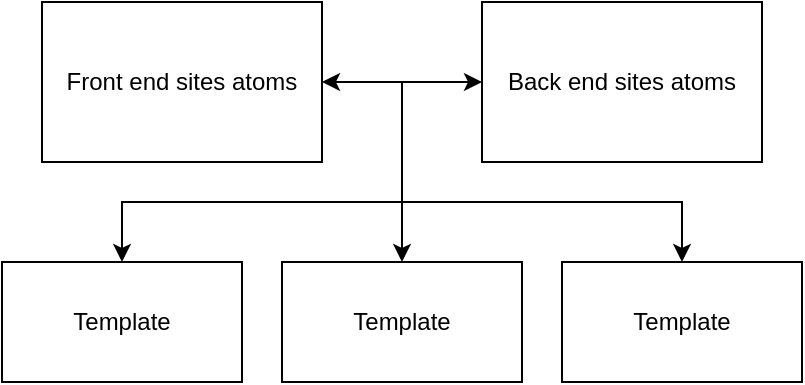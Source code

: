 <mxfile version="22.0.8" type="github">
  <diagram name="Page-1" id="4aeB6z92RJJiPWzYteNc">
    <mxGraphModel dx="1434" dy="726" grid="1" gridSize="10" guides="1" tooltips="1" connect="1" arrows="1" fold="1" page="1" pageScale="1" pageWidth="827" pageHeight="1169" math="0" shadow="0">
      <root>
        <mxCell id="0" />
        <mxCell id="1" parent="0" />
        <mxCell id="vtf_jzdpvrJgs_FeVq1o-2" value="Front end sites atoms" style="rounded=0;whiteSpace=wrap;html=1;" vertex="1" parent="1">
          <mxGeometry x="140" y="80" width="140" height="80" as="geometry" />
        </mxCell>
        <mxCell id="vtf_jzdpvrJgs_FeVq1o-3" value="Back end sites atoms" style="rounded=0;whiteSpace=wrap;html=1;" vertex="1" parent="1">
          <mxGeometry x="360" y="80" width="140" height="80" as="geometry" />
        </mxCell>
        <mxCell id="vtf_jzdpvrJgs_FeVq1o-4" value="" style="endArrow=classic;startArrow=classic;html=1;rounded=0;exitX=1;exitY=0.5;exitDx=0;exitDy=0;entryX=0;entryY=0.5;entryDx=0;entryDy=0;" edge="1" parent="1" source="vtf_jzdpvrJgs_FeVq1o-2" target="vtf_jzdpvrJgs_FeVq1o-3">
          <mxGeometry width="50" height="50" relative="1" as="geometry">
            <mxPoint x="390" y="400" as="sourcePoint" />
            <mxPoint x="440" y="350" as="targetPoint" />
          </mxGeometry>
        </mxCell>
        <mxCell id="vtf_jzdpvrJgs_FeVq1o-5" value="" style="endArrow=classic;html=1;rounded=0;entryX=0.5;entryY=0;entryDx=0;entryDy=0;" edge="1" parent="1" target="vtf_jzdpvrJgs_FeVq1o-6">
          <mxGeometry width="50" height="50" relative="1" as="geometry">
            <mxPoint x="320" y="120" as="sourcePoint" />
            <mxPoint x="320" y="200" as="targetPoint" />
          </mxGeometry>
        </mxCell>
        <mxCell id="vtf_jzdpvrJgs_FeVq1o-6" value="Template" style="rounded=0;whiteSpace=wrap;html=1;" vertex="1" parent="1">
          <mxGeometry x="260" y="210" width="120" height="60" as="geometry" />
        </mxCell>
        <mxCell id="vtf_jzdpvrJgs_FeVq1o-7" value="" style="endArrow=classic;html=1;rounded=0;entryX=0.5;entryY=0;entryDx=0;entryDy=0;" edge="1" parent="1" target="vtf_jzdpvrJgs_FeVq1o-8">
          <mxGeometry width="50" height="50" relative="1" as="geometry">
            <mxPoint x="320" y="180" as="sourcePoint" />
            <mxPoint x="200" y="200" as="targetPoint" />
            <Array as="points">
              <mxPoint x="180" y="180" />
            </Array>
          </mxGeometry>
        </mxCell>
        <mxCell id="vtf_jzdpvrJgs_FeVq1o-8" value="Template" style="rounded=0;whiteSpace=wrap;html=1;" vertex="1" parent="1">
          <mxGeometry x="120" y="210" width="120" height="60" as="geometry" />
        </mxCell>
        <mxCell id="vtf_jzdpvrJgs_FeVq1o-9" value="" style="endArrow=classic;html=1;rounded=0;entryX=0.5;entryY=0;entryDx=0;entryDy=0;" edge="1" parent="1" target="vtf_jzdpvrJgs_FeVq1o-10">
          <mxGeometry width="50" height="50" relative="1" as="geometry">
            <mxPoint x="320" y="180" as="sourcePoint" />
            <mxPoint x="480" y="200" as="targetPoint" />
            <Array as="points">
              <mxPoint x="460" y="180" />
            </Array>
          </mxGeometry>
        </mxCell>
        <mxCell id="vtf_jzdpvrJgs_FeVq1o-10" value="Template" style="rounded=0;whiteSpace=wrap;html=1;" vertex="1" parent="1">
          <mxGeometry x="400" y="210" width="120" height="60" as="geometry" />
        </mxCell>
      </root>
    </mxGraphModel>
  </diagram>
</mxfile>
